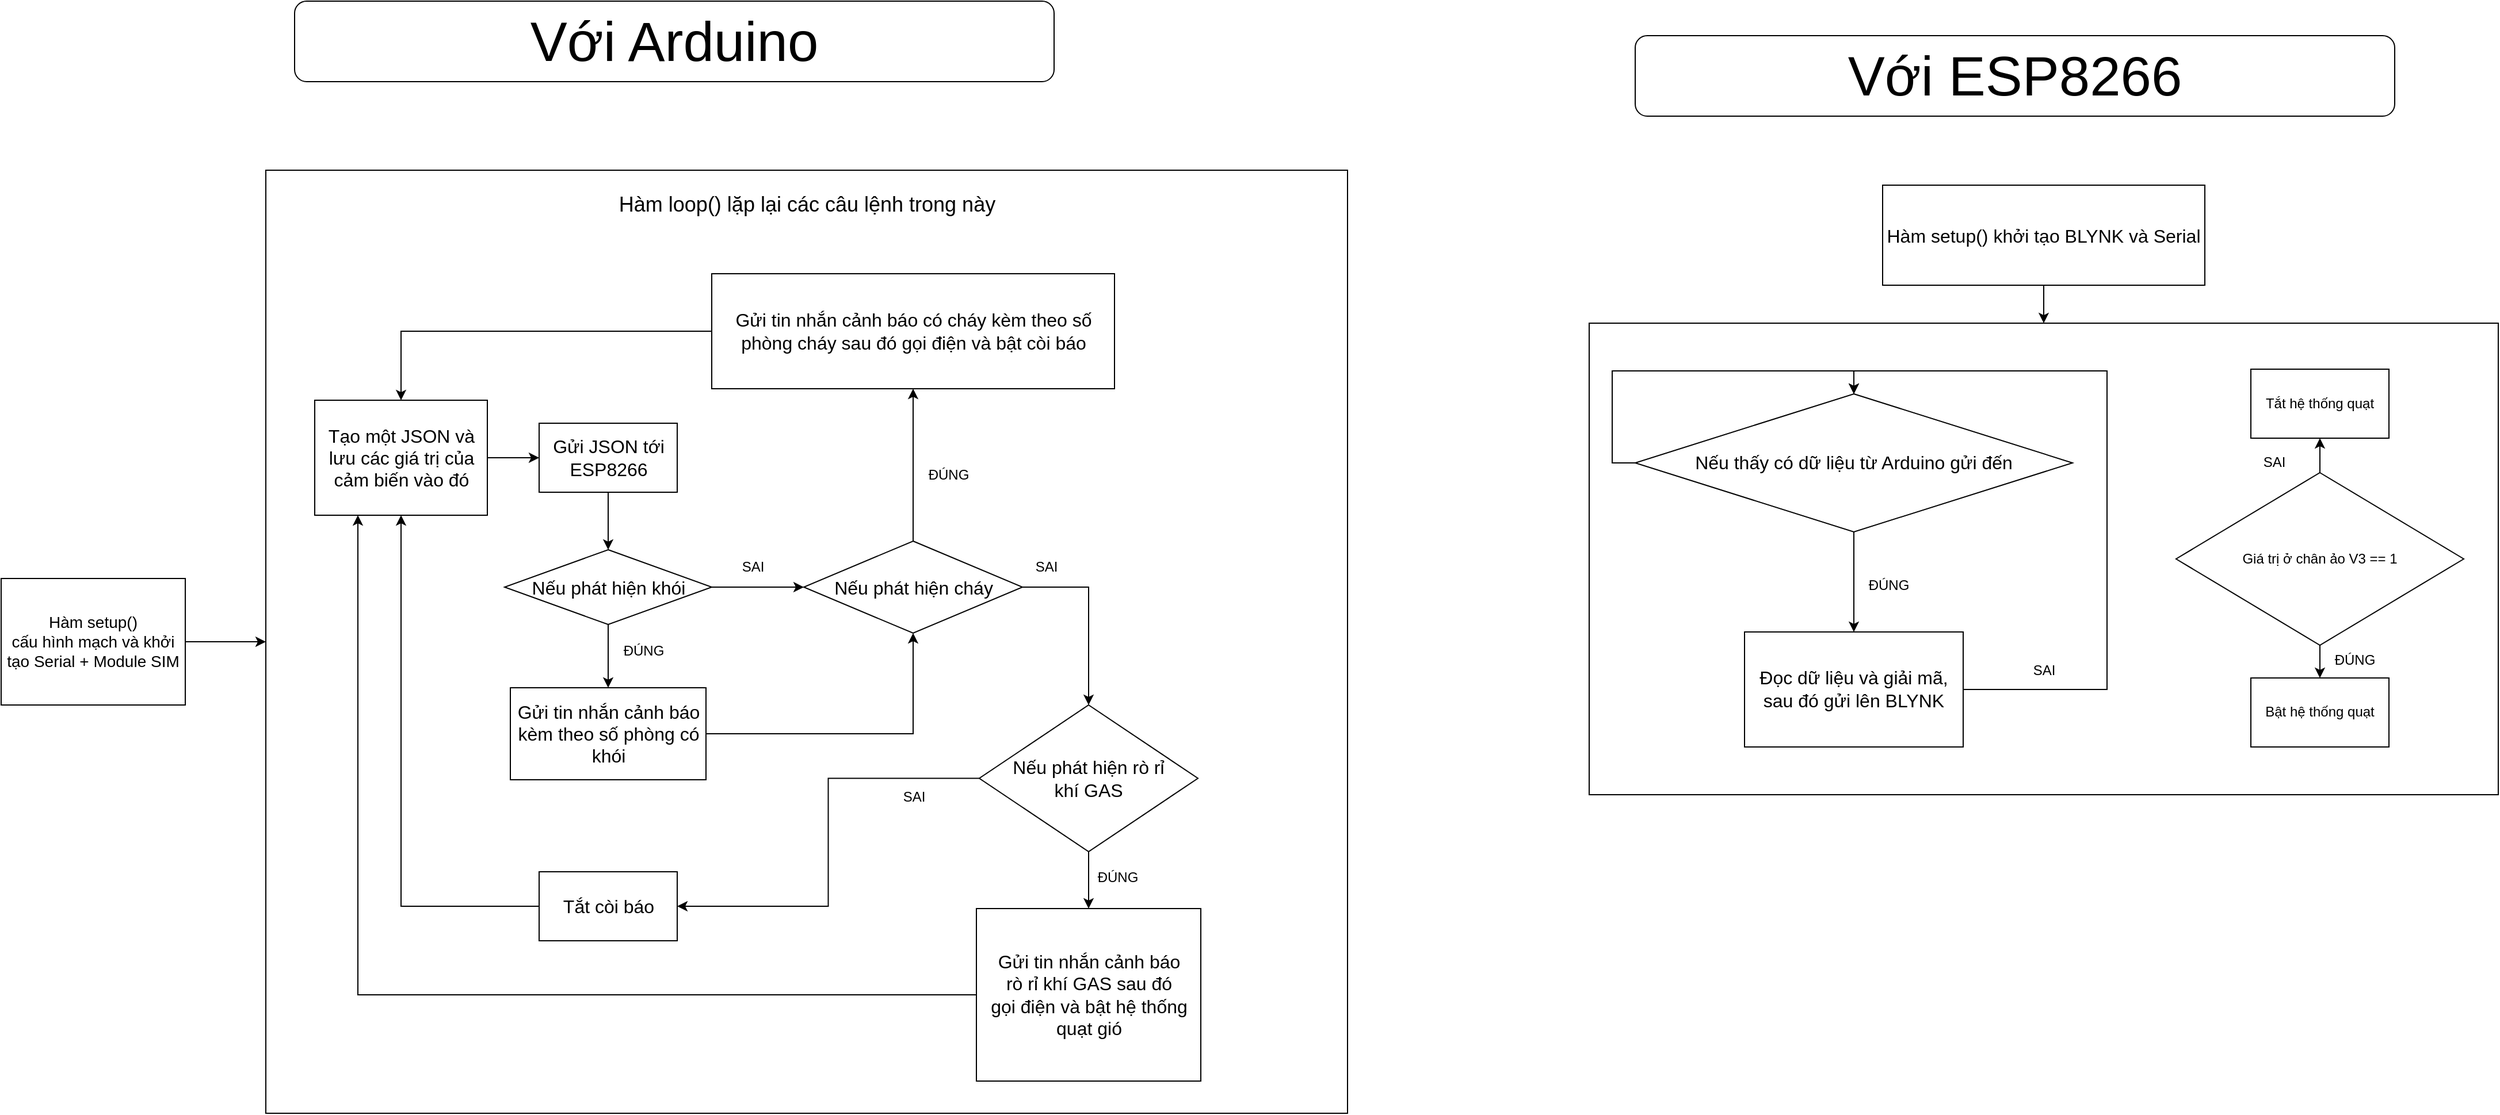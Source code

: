 <mxfile version="22.1.8" type="device">
  <diagram name="Trang-1" id="kDT5qhBuw1SdSmtGr0MF">
    <mxGraphModel dx="1290" dy="522" grid="0" gridSize="10" guides="1" tooltips="1" connect="1" arrows="1" fold="1" page="1" pageScale="1" pageWidth="2336" pageHeight="1654" math="0" shadow="0">
      <root>
        <mxCell id="0" />
        <mxCell id="1" parent="0" />
        <mxCell id="dYy4fB87pJzUasIUXKz9-42" value="" style="rounded=0;whiteSpace=wrap;html=1;" parent="1" vertex="1">
          <mxGeometry x="1410" y="550" width="790" height="410" as="geometry" />
        </mxCell>
        <mxCell id="dYy4fB87pJzUasIUXKz9-39" value="&lt;font style=&quot;font-size: 48px;&quot;&gt;Với Arduino&lt;/font&gt;" style="rounded=1;whiteSpace=wrap;html=1;" parent="1" vertex="1">
          <mxGeometry x="285" y="270" width="660" height="70" as="geometry" />
        </mxCell>
        <mxCell id="dYy4fB87pJzUasIUXKz9-40" value="&lt;font style=&quot;font-size: 48px;&quot;&gt;Với ESP8266&lt;/font&gt;" style="rounded=1;whiteSpace=wrap;html=1;" parent="1" vertex="1">
          <mxGeometry x="1450" y="300" width="660" height="70" as="geometry" />
        </mxCell>
        <mxCell id="dYy4fB87pJzUasIUXKz9-1" value="&lt;font style=&quot;font-size: 14px;&quot;&gt;Hàm setup()&lt;br&gt;cấu hình mạch và khởi tạo Serial + Module SIM&lt;/font&gt;" style="rounded=0;whiteSpace=wrap;html=1;" parent="1" vertex="1">
          <mxGeometry x="30" y="772" width="160" height="110" as="geometry" />
        </mxCell>
        <mxCell id="dYy4fB87pJzUasIUXKz9-2" value="" style="rounded=0;whiteSpace=wrap;html=1;" parent="1" vertex="1">
          <mxGeometry x="260" y="417" width="940" height="820" as="geometry" />
        </mxCell>
        <mxCell id="dYy4fB87pJzUasIUXKz9-3" value="" style="edgeStyle=orthogonalEdgeStyle;rounded=0;orthogonalLoop=1;jettySize=auto;html=1;" parent="1" source="dYy4fB87pJzUasIUXKz9-1" target="dYy4fB87pJzUasIUXKz9-2" edge="1">
          <mxGeometry relative="1" as="geometry" />
        </mxCell>
        <mxCell id="dYy4fB87pJzUasIUXKz9-4" value="&lt;font style=&quot;font-size: 18px;&quot;&gt;Hàm loop() lặp lại các câu lệnh trong này&lt;/font&gt;" style="text;html=1;align=center;verticalAlign=middle;resizable=0;points=[];autosize=1;strokeColor=none;fillColor=none;" parent="1" vertex="1">
          <mxGeometry x="555" y="427" width="350" height="40" as="geometry" />
        </mxCell>
        <mxCell id="dYy4fB87pJzUasIUXKz9-5" value="&lt;font size=&quot;3&quot;&gt;Tạo một JSON và lưu các giá trị của cảm biến vào đó&lt;/font&gt;" style="rounded=0;whiteSpace=wrap;html=1;" parent="1" vertex="1">
          <mxGeometry x="302.5" y="617" width="150" height="100" as="geometry" />
        </mxCell>
        <mxCell id="dYy4fB87pJzUasIUXKz9-6" value="&lt;font size=&quot;3&quot;&gt;Gửi JSON tới ESP8266&lt;/font&gt;" style="rounded=0;whiteSpace=wrap;html=1;" parent="1" vertex="1">
          <mxGeometry x="497.5" y="637" width="120" height="60" as="geometry" />
        </mxCell>
        <mxCell id="dYy4fB87pJzUasIUXKz9-7" value="" style="edgeStyle=orthogonalEdgeStyle;rounded=0;orthogonalLoop=1;jettySize=auto;html=1;" parent="1" source="dYy4fB87pJzUasIUXKz9-5" target="dYy4fB87pJzUasIUXKz9-6" edge="1">
          <mxGeometry relative="1" as="geometry" />
        </mxCell>
        <mxCell id="dYy4fB87pJzUasIUXKz9-8" value="&lt;font size=&quot;3&quot;&gt;Nếu phát hiện khói&lt;/font&gt;" style="rhombus;whiteSpace=wrap;html=1;" parent="1" vertex="1">
          <mxGeometry x="467.5" y="747" width="180" height="65" as="geometry" />
        </mxCell>
        <mxCell id="dYy4fB87pJzUasIUXKz9-9" value="" style="edgeStyle=orthogonalEdgeStyle;rounded=0;orthogonalLoop=1;jettySize=auto;html=1;" parent="1" source="dYy4fB87pJzUasIUXKz9-6" target="dYy4fB87pJzUasIUXKz9-8" edge="1">
          <mxGeometry relative="1" as="geometry" />
        </mxCell>
        <mxCell id="dYy4fB87pJzUasIUXKz9-10" value="&lt;font size=&quot;3&quot;&gt;Gửi tin nhắn cảnh báo kèm theo số phòng có khói&lt;/font&gt;" style="rounded=0;whiteSpace=wrap;html=1;" parent="1" vertex="1">
          <mxGeometry x="472.5" y="867" width="170" height="80" as="geometry" />
        </mxCell>
        <mxCell id="dYy4fB87pJzUasIUXKz9-11" value="" style="edgeStyle=orthogonalEdgeStyle;rounded=0;orthogonalLoop=1;jettySize=auto;html=1;" parent="1" source="dYy4fB87pJzUasIUXKz9-8" target="dYy4fB87pJzUasIUXKz9-10" edge="1">
          <mxGeometry relative="1" as="geometry" />
        </mxCell>
        <mxCell id="dYy4fB87pJzUasIUXKz9-12" value="&lt;font size=&quot;3&quot;&gt;Nếu phát hiện cháy&lt;/font&gt;" style="rhombus;whiteSpace=wrap;html=1;" parent="1" vertex="1">
          <mxGeometry x="727.5" y="739.5" width="190" height="80" as="geometry" />
        </mxCell>
        <mxCell id="dYy4fB87pJzUasIUXKz9-15" value="" style="edgeStyle=orthogonalEdgeStyle;rounded=0;orthogonalLoop=1;jettySize=auto;html=1;" parent="1" source="dYy4fB87pJzUasIUXKz9-8" target="dYy4fB87pJzUasIUXKz9-12" edge="1">
          <mxGeometry relative="1" as="geometry" />
        </mxCell>
        <mxCell id="dYy4fB87pJzUasIUXKz9-14" value="" style="edgeStyle=orthogonalEdgeStyle;rounded=0;orthogonalLoop=1;jettySize=auto;html=1;entryX=0.5;entryY=1;entryDx=0;entryDy=0;" parent="1" source="dYy4fB87pJzUasIUXKz9-10" target="dYy4fB87pJzUasIUXKz9-12" edge="1">
          <mxGeometry relative="1" as="geometry">
            <mxPoint x="820" y="669.5" as="targetPoint" />
          </mxGeometry>
        </mxCell>
        <mxCell id="dYy4fB87pJzUasIUXKz9-16" value="&lt;font size=&quot;3&quot;&gt;Nếu phát hiện rò rỉ&lt;br&gt;khí GAS&lt;br&gt;&lt;/font&gt;" style="rhombus;whiteSpace=wrap;html=1;" parent="1" vertex="1">
          <mxGeometry x="880" y="882" width="190" height="127.5" as="geometry" />
        </mxCell>
        <mxCell id="dYy4fB87pJzUasIUXKz9-31" style="edgeStyle=orthogonalEdgeStyle;rounded=0;orthogonalLoop=1;jettySize=auto;html=1;exitX=1;exitY=0.5;exitDx=0;exitDy=0;entryX=0.5;entryY=0;entryDx=0;entryDy=0;" parent="1" source="dYy4fB87pJzUasIUXKz9-12" target="dYy4fB87pJzUasIUXKz9-16" edge="1">
          <mxGeometry relative="1" as="geometry" />
        </mxCell>
        <mxCell id="dYy4fB87pJzUasIUXKz9-27" style="edgeStyle=orthogonalEdgeStyle;rounded=0;orthogonalLoop=1;jettySize=auto;html=1;exitX=0;exitY=0.5;exitDx=0;exitDy=0;entryX=0.5;entryY=0;entryDx=0;entryDy=0;" parent="1" source="dYy4fB87pJzUasIUXKz9-18" target="dYy4fB87pJzUasIUXKz9-5" edge="1">
          <mxGeometry relative="1" as="geometry" />
        </mxCell>
        <mxCell id="dYy4fB87pJzUasIUXKz9-18" value="&lt;font size=&quot;3&quot;&gt;Gửi tin nhắn cảnh báo có cháy kèm theo số phòng cháy sau đó gọi điện và bật còi báo&lt;/font&gt;" style="rounded=0;whiteSpace=wrap;html=1;" parent="1" vertex="1">
          <mxGeometry x="647.5" y="507" width="350" height="100" as="geometry" />
        </mxCell>
        <mxCell id="dYy4fB87pJzUasIUXKz9-19" value="" style="edgeStyle=orthogonalEdgeStyle;rounded=0;orthogonalLoop=1;jettySize=auto;html=1;" parent="1" source="dYy4fB87pJzUasIUXKz9-12" target="dYy4fB87pJzUasIUXKz9-18" edge="1">
          <mxGeometry relative="1" as="geometry" />
        </mxCell>
        <mxCell id="dYy4fB87pJzUasIUXKz9-20" value="ĐÚNG" style="text;html=1;align=center;verticalAlign=middle;resizable=0;points=[];autosize=1;strokeColor=none;fillColor=none;" parent="1" vertex="1">
          <mxGeometry x="822.5" y="667" width="60" height="30" as="geometry" />
        </mxCell>
        <mxCell id="dYy4fB87pJzUasIUXKz9-21" value="SAI" style="text;html=1;align=center;verticalAlign=middle;resizable=0;points=[];autosize=1;strokeColor=none;fillColor=none;" parent="1" vertex="1">
          <mxGeometry x="917.5" y="747" width="40" height="30" as="geometry" />
        </mxCell>
        <mxCell id="dYy4fB87pJzUasIUXKz9-22" value="SAI" style="text;html=1;align=center;verticalAlign=middle;resizable=0;points=[];autosize=1;strokeColor=none;fillColor=none;" parent="1" vertex="1">
          <mxGeometry x="662.5" y="747" width="40" height="30" as="geometry" />
        </mxCell>
        <mxCell id="dYy4fB87pJzUasIUXKz9-23" value="ĐÚNG" style="text;html=1;align=center;verticalAlign=middle;resizable=0;points=[];autosize=1;strokeColor=none;fillColor=none;" parent="1" vertex="1">
          <mxGeometry x="557.5" y="819.5" width="60" height="30" as="geometry" />
        </mxCell>
        <mxCell id="dYy4fB87pJzUasIUXKz9-36" style="edgeStyle=orthogonalEdgeStyle;rounded=0;orthogonalLoop=1;jettySize=auto;html=1;exitX=0;exitY=0.5;exitDx=0;exitDy=0;entryX=0.25;entryY=1;entryDx=0;entryDy=0;" parent="1" source="dYy4fB87pJzUasIUXKz9-28" target="dYy4fB87pJzUasIUXKz9-5" edge="1">
          <mxGeometry relative="1" as="geometry" />
        </mxCell>
        <mxCell id="dYy4fB87pJzUasIUXKz9-28" value="&lt;font style=&quot;font-size: 16px;&quot;&gt;Gửi tin nhắn cảnh báo&lt;br&gt;rò rỉ khí GAS sau đó &lt;br&gt;gọi điện và bật hệ thống quạt gió&lt;/font&gt;" style="rounded=0;whiteSpace=wrap;html=1;" parent="1" vertex="1">
          <mxGeometry x="877.5" y="1059" width="195" height="150" as="geometry" />
        </mxCell>
        <mxCell id="dYy4fB87pJzUasIUXKz9-29" value="" style="edgeStyle=orthogonalEdgeStyle;rounded=0;orthogonalLoop=1;jettySize=auto;html=1;" parent="1" source="dYy4fB87pJzUasIUXKz9-16" target="dYy4fB87pJzUasIUXKz9-28" edge="1">
          <mxGeometry relative="1" as="geometry" />
        </mxCell>
        <mxCell id="dYy4fB87pJzUasIUXKz9-32" value="ĐÚNG" style="text;html=1;align=center;verticalAlign=middle;resizable=0;points=[];autosize=1;strokeColor=none;fillColor=none;" parent="1" vertex="1">
          <mxGeometry x="970" y="1017" width="60" height="30" as="geometry" />
        </mxCell>
        <mxCell id="dYy4fB87pJzUasIUXKz9-35" style="edgeStyle=orthogonalEdgeStyle;rounded=0;orthogonalLoop=1;jettySize=auto;html=1;exitX=0;exitY=0.5;exitDx=0;exitDy=0;entryX=0.5;entryY=1;entryDx=0;entryDy=0;" parent="1" source="dYy4fB87pJzUasIUXKz9-33" target="dYy4fB87pJzUasIUXKz9-5" edge="1">
          <mxGeometry relative="1" as="geometry" />
        </mxCell>
        <mxCell id="dYy4fB87pJzUasIUXKz9-33" value="&lt;font style=&quot;font-size: 16px;&quot;&gt;Tắt còi báo&lt;/font&gt;" style="rounded=0;whiteSpace=wrap;html=1;" parent="1" vertex="1">
          <mxGeometry x="497.5" y="1027" width="120" height="60" as="geometry" />
        </mxCell>
        <mxCell id="dYy4fB87pJzUasIUXKz9-34" style="edgeStyle=orthogonalEdgeStyle;rounded=0;orthogonalLoop=1;jettySize=auto;html=1;exitX=0;exitY=0.5;exitDx=0;exitDy=0;entryX=1;entryY=0.5;entryDx=0;entryDy=0;" parent="1" source="dYy4fB87pJzUasIUXKz9-16" target="dYy4fB87pJzUasIUXKz9-33" edge="1">
          <mxGeometry relative="1" as="geometry" />
        </mxCell>
        <mxCell id="dYy4fB87pJzUasIUXKz9-37" value="SAI" style="text;html=1;align=center;verticalAlign=middle;resizable=0;points=[];autosize=1;strokeColor=none;fillColor=none;" parent="1" vertex="1">
          <mxGeometry x="802.5" y="947" width="40" height="30" as="geometry" />
        </mxCell>
        <mxCell id="dYy4fB87pJzUasIUXKz9-117" value="Bật hệ thống quạt" style="whiteSpace=wrap;html=1;" parent="1" vertex="1">
          <mxGeometry x="1985" y="858.48" width="120" height="60" as="geometry" />
        </mxCell>
        <mxCell id="dYy4fB87pJzUasIUXKz9-118" value="" style="edgeStyle=orthogonalEdgeStyle;rounded=0;orthogonalLoop=1;jettySize=auto;html=1;" parent="1" source="dYy4fB87pJzUasIUXKz9-116" target="dYy4fB87pJzUasIUXKz9-117" edge="1">
          <mxGeometry relative="1" as="geometry" />
        </mxCell>
        <mxCell id="dYy4fB87pJzUasIUXKz9-41" value="&lt;font size=&quot;3&quot;&gt;Hàm setup() khởi tạo BLYNK và Serial&lt;/font&gt;" style="rounded=0;whiteSpace=wrap;html=1;" parent="1" vertex="1">
          <mxGeometry x="1665" y="430" width="280" height="87" as="geometry" />
        </mxCell>
        <mxCell id="dYy4fB87pJzUasIUXKz9-43" value="" style="edgeStyle=orthogonalEdgeStyle;rounded=0;orthogonalLoop=1;jettySize=auto;html=1;" parent="1" source="dYy4fB87pJzUasIUXKz9-41" target="dYy4fB87pJzUasIUXKz9-42" edge="1">
          <mxGeometry relative="1" as="geometry" />
        </mxCell>
        <mxCell id="dYy4fB87pJzUasIUXKz9-45" value="&lt;font style=&quot;font-size: 16px;&quot;&gt;Nếu thấy có dữ liệu từ Arduino gửi đến&lt;/font&gt;" style="rhombus;whiteSpace=wrap;html=1;" parent="1" vertex="1">
          <mxGeometry x="1450" y="611.48" width="380" height="120" as="geometry" />
        </mxCell>
        <mxCell id="dYy4fB87pJzUasIUXKz9-115" style="edgeStyle=orthogonalEdgeStyle;rounded=0;orthogonalLoop=1;jettySize=auto;html=1;exitX=1;exitY=0.5;exitDx=0;exitDy=0;entryX=0.5;entryY=0;entryDx=0;entryDy=0;" parent="1" source="dYy4fB87pJzUasIUXKz9-46" target="dYy4fB87pJzUasIUXKz9-45" edge="1">
          <mxGeometry relative="1" as="geometry">
            <Array as="points">
              <mxPoint x="1860" y="868.48" />
              <mxPoint x="1860" y="591.48" />
              <mxPoint x="1640" y="591.48" />
            </Array>
          </mxGeometry>
        </mxCell>
        <mxCell id="dYy4fB87pJzUasIUXKz9-46" value="&lt;font style=&quot;font-size: 16px;&quot;&gt;Đọc dữ liệu và giải mã, sau đó gửi lên BLYNK&lt;/font&gt;" style="whiteSpace=wrap;html=1;" parent="1" vertex="1">
          <mxGeometry x="1545" y="818.48" width="190" height="100" as="geometry" />
        </mxCell>
        <mxCell id="dYy4fB87pJzUasIUXKz9-112" value="ĐÚNG" style="text;html=1;align=center;verticalAlign=middle;resizable=0;points=[];autosize=1;strokeColor=none;fillColor=none;" parent="1" vertex="1">
          <mxGeometry x="1640" y="763.48" width="60" height="30" as="geometry" />
        </mxCell>
        <mxCell id="dYy4fB87pJzUasIUXKz9-47" value="" style="edgeStyle=orthogonalEdgeStyle;rounded=0;orthogonalLoop=1;jettySize=auto;html=1;" parent="1" source="dYy4fB87pJzUasIUXKz9-45" target="dYy4fB87pJzUasIUXKz9-46" edge="1">
          <mxGeometry relative="1" as="geometry" />
        </mxCell>
        <mxCell id="dYy4fB87pJzUasIUXKz9-113" style="edgeStyle=orthogonalEdgeStyle;rounded=0;orthogonalLoop=1;jettySize=auto;html=1;exitX=0;exitY=0.5;exitDx=0;exitDy=0;entryX=0.5;entryY=0;entryDx=0;entryDy=0;" parent="1" source="dYy4fB87pJzUasIUXKz9-45" target="dYy4fB87pJzUasIUXKz9-45" edge="1">
          <mxGeometry relative="1" as="geometry">
            <Array as="points">
              <mxPoint x="1430" y="671.48" />
              <mxPoint x="1430" y="591.48" />
              <mxPoint x="1640" y="591.48" />
            </Array>
          </mxGeometry>
        </mxCell>
        <mxCell id="dYy4fB87pJzUasIUXKz9-120" value="" style="edgeStyle=orthogonalEdgeStyle;rounded=0;orthogonalLoop=1;jettySize=auto;html=1;" parent="1" source="dYy4fB87pJzUasIUXKz9-116" target="dYy4fB87pJzUasIUXKz9-119" edge="1">
          <mxGeometry relative="1" as="geometry" />
        </mxCell>
        <mxCell id="dYy4fB87pJzUasIUXKz9-116" value="Giá trị ở chân ảo V3 == 1" style="rhombus;whiteSpace=wrap;html=1;" parent="1" vertex="1">
          <mxGeometry x="1920" y="680" width="250" height="150" as="geometry" />
        </mxCell>
        <mxCell id="dYy4fB87pJzUasIUXKz9-119" value="Tắt hệ thống quạt" style="whiteSpace=wrap;html=1;" parent="1" vertex="1">
          <mxGeometry x="1985" y="590" width="120" height="60" as="geometry" />
        </mxCell>
        <mxCell id="dYy4fB87pJzUasIUXKz9-122" value="SAI" style="text;html=1;align=center;verticalAlign=middle;resizable=0;points=[];autosize=1;strokeColor=none;fillColor=none;" parent="1" vertex="1">
          <mxGeometry x="1785" y="837" width="40" height="30" as="geometry" />
        </mxCell>
        <mxCell id="dYy4fB87pJzUasIUXKz9-123" value="ĐÚNG" style="text;html=1;align=center;verticalAlign=middle;resizable=0;points=[];autosize=1;strokeColor=none;fillColor=none;" parent="1" vertex="1">
          <mxGeometry x="2045" y="828.48" width="60" height="30" as="geometry" />
        </mxCell>
        <mxCell id="dYy4fB87pJzUasIUXKz9-124" value="SAI" style="text;html=1;align=center;verticalAlign=middle;resizable=0;points=[];autosize=1;strokeColor=none;fillColor=none;" parent="1" vertex="1">
          <mxGeometry x="1985" y="656.48" width="40" height="30" as="geometry" />
        </mxCell>
      </root>
    </mxGraphModel>
  </diagram>
</mxfile>
